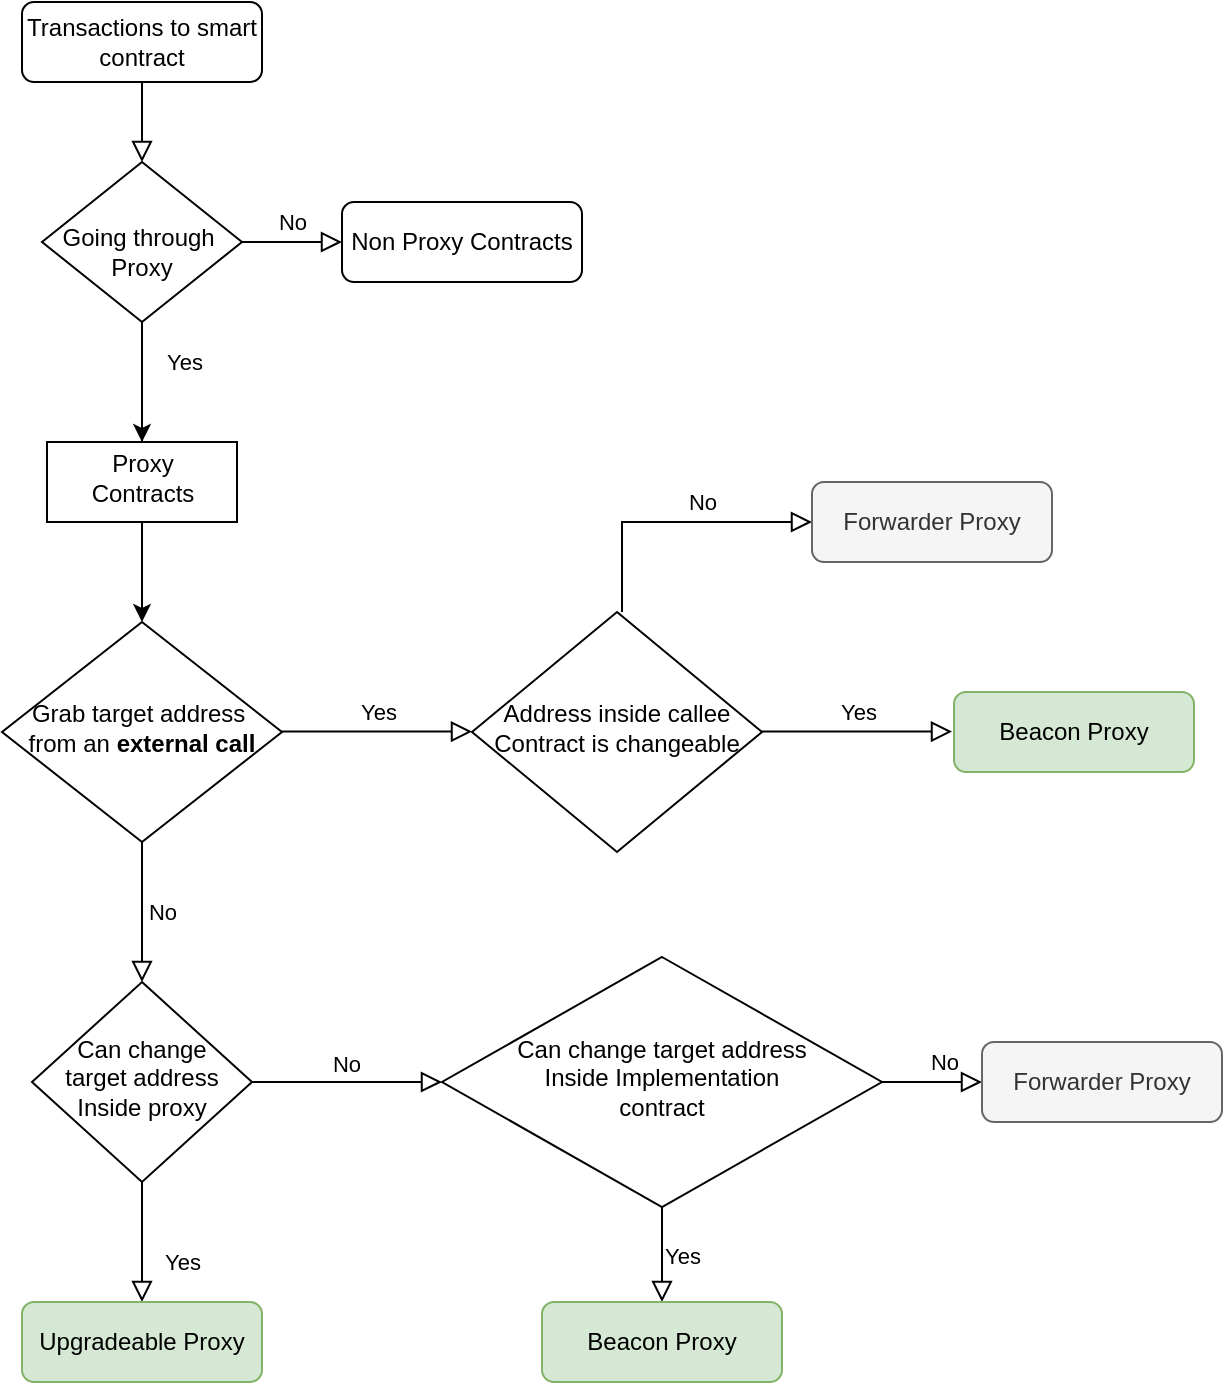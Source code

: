 <mxfile version="15.5.5" type="device"><diagram id="C5RBs43oDa-KdzZeNtuy" name="Page-1"><mxGraphModel dx="1594" dy="911" grid="1" gridSize="10" guides="1" tooltips="1" connect="1" arrows="1" fold="1" page="1" pageScale="1" pageWidth="827" pageHeight="1169" math="0" shadow="0"><root><mxCell id="WIyWlLk6GJQsqaUBKTNV-0"/><mxCell id="WIyWlLk6GJQsqaUBKTNV-1" parent="WIyWlLk6GJQsqaUBKTNV-0"/><mxCell id="WIyWlLk6GJQsqaUBKTNV-2" value="" style="rounded=0;html=1;jettySize=auto;orthogonalLoop=1;fontSize=11;endArrow=block;endFill=0;endSize=8;strokeWidth=1;shadow=0;labelBackgroundColor=none;edgeStyle=orthogonalEdgeStyle;" parent="WIyWlLk6GJQsqaUBKTNV-1" source="WIyWlLk6GJQsqaUBKTNV-3" target="WIyWlLk6GJQsqaUBKTNV-6" edge="1"><mxGeometry relative="1" as="geometry"/></mxCell><mxCell id="WIyWlLk6GJQsqaUBKTNV-3" value="Transactions to smart contract" style="rounded=1;whiteSpace=wrap;html=1;fontSize=12;glass=0;strokeWidth=1;shadow=0;" parent="WIyWlLk6GJQsqaUBKTNV-1" vertex="1"><mxGeometry x="160" y="80" width="120" height="40" as="geometry"/></mxCell><mxCell id="WIyWlLk6GJQsqaUBKTNV-5" value="No" style="edgeStyle=orthogonalEdgeStyle;rounded=0;html=1;jettySize=auto;orthogonalLoop=1;fontSize=11;endArrow=block;endFill=0;endSize=8;strokeWidth=1;shadow=0;labelBackgroundColor=none;" parent="WIyWlLk6GJQsqaUBKTNV-1" source="WIyWlLk6GJQsqaUBKTNV-6" target="WIyWlLk6GJQsqaUBKTNV-7" edge="1"><mxGeometry y="10" relative="1" as="geometry"><mxPoint as="offset"/></mxGeometry></mxCell><mxCell id="xbiu2Ep32MkgDoMg4cfs-4" value="" style="edgeStyle=orthogonalEdgeStyle;rounded=0;orthogonalLoop=1;jettySize=auto;html=1;" edge="1" parent="WIyWlLk6GJQsqaUBKTNV-1" source="WIyWlLk6GJQsqaUBKTNV-6" target="xbiu2Ep32MkgDoMg4cfs-3"><mxGeometry relative="1" as="geometry"/></mxCell><mxCell id="WIyWlLk6GJQsqaUBKTNV-6" value="&lt;br&gt;Going through&amp;nbsp;&lt;br&gt;Proxy" style="rhombus;whiteSpace=wrap;html=1;shadow=0;fontFamily=Helvetica;fontSize=12;align=center;strokeWidth=1;spacing=6;spacingTop=-4;" parent="WIyWlLk6GJQsqaUBKTNV-1" vertex="1"><mxGeometry x="170" y="160" width="100" height="80" as="geometry"/></mxCell><mxCell id="WIyWlLk6GJQsqaUBKTNV-7" value="Non Proxy Contracts" style="rounded=1;whiteSpace=wrap;html=1;fontSize=12;glass=0;strokeWidth=1;shadow=0;" parent="WIyWlLk6GJQsqaUBKTNV-1" vertex="1"><mxGeometry x="320" y="180" width="120" height="40" as="geometry"/></mxCell><mxCell id="WIyWlLk6GJQsqaUBKTNV-8" value="Yes" style="rounded=0;html=1;jettySize=auto;orthogonalLoop=1;fontSize=11;endArrow=block;endFill=0;endSize=8;strokeWidth=1;shadow=0;labelBackgroundColor=none;edgeStyle=orthogonalEdgeStyle;" parent="WIyWlLk6GJQsqaUBKTNV-1" source="WIyWlLk6GJQsqaUBKTNV-10" target="WIyWlLk6GJQsqaUBKTNV-11" edge="1"><mxGeometry x="0.333" y="20" relative="1" as="geometry"><mxPoint as="offset"/></mxGeometry></mxCell><mxCell id="WIyWlLk6GJQsqaUBKTNV-9" value="No" style="edgeStyle=orthogonalEdgeStyle;rounded=0;html=1;jettySize=auto;orthogonalLoop=1;fontSize=11;endArrow=block;endFill=0;endSize=8;strokeWidth=1;shadow=0;labelBackgroundColor=none;" parent="WIyWlLk6GJQsqaUBKTNV-1" source="WIyWlLk6GJQsqaUBKTNV-10" edge="1"><mxGeometry y="10" relative="1" as="geometry"><mxPoint as="offset"/><mxPoint x="370" y="620" as="targetPoint"/></mxGeometry></mxCell><mxCell id="WIyWlLk6GJQsqaUBKTNV-10" value="Can change &lt;br&gt;target address&lt;br&gt;Inside proxy" style="rhombus;whiteSpace=wrap;html=1;shadow=0;fontFamily=Helvetica;fontSize=12;align=center;strokeWidth=1;spacing=6;spacingTop=-4;" parent="WIyWlLk6GJQsqaUBKTNV-1" vertex="1"><mxGeometry x="165" y="570" width="110" height="100" as="geometry"/></mxCell><mxCell id="WIyWlLk6GJQsqaUBKTNV-11" value="Upgradeable Proxy" style="rounded=1;whiteSpace=wrap;html=1;fontSize=12;glass=0;strokeWidth=1;shadow=0;fillColor=#d5e8d4;strokeColor=#82b366;" parent="WIyWlLk6GJQsqaUBKTNV-1" vertex="1"><mxGeometry x="160" y="730" width="120" height="40" as="geometry"/></mxCell><mxCell id="xbiu2Ep32MkgDoMg4cfs-14" value="" style="edgeStyle=orthogonalEdgeStyle;rounded=0;orthogonalLoop=1;jettySize=auto;html=1;fontSize=11;" edge="1" parent="WIyWlLk6GJQsqaUBKTNV-1" source="xbiu2Ep32MkgDoMg4cfs-3" target="xbiu2Ep32MkgDoMg4cfs-13"><mxGeometry relative="1" as="geometry"/></mxCell><mxCell id="xbiu2Ep32MkgDoMg4cfs-3" value="Proxy Contracts" style="whiteSpace=wrap;html=1;shadow=0;strokeWidth=1;spacing=6;spacingTop=-4;" vertex="1" parent="WIyWlLk6GJQsqaUBKTNV-1"><mxGeometry x="172.5" y="300" width="95" height="40" as="geometry"/></mxCell><mxCell id="xbiu2Ep32MkgDoMg4cfs-5" value="" style="rounded=0;html=1;jettySize=auto;orthogonalLoop=1;fontSize=11;endArrow=none;endFill=0;endSize=8;strokeWidth=1;shadow=0;labelBackgroundColor=none;edgeStyle=orthogonalEdgeStyle;" edge="1" parent="WIyWlLk6GJQsqaUBKTNV-1" source="WIyWlLk6GJQsqaUBKTNV-6" target="xbiu2Ep32MkgDoMg4cfs-3"><mxGeometry y="20" relative="1" as="geometry"><mxPoint as="offset"/><mxPoint x="220" y="240" as="sourcePoint"/><mxPoint x="220" y="320" as="targetPoint"/></mxGeometry></mxCell><mxCell id="xbiu2Ep32MkgDoMg4cfs-7" value="&lt;font style=&quot;font-size: 11px&quot;&gt;Yes&lt;/font&gt;" style="text;html=1;align=center;verticalAlign=middle;resizable=0;points=[];autosize=1;strokeColor=none;fillColor=none;" vertex="1" parent="WIyWlLk6GJQsqaUBKTNV-1"><mxGeometry x="226" y="250" width="30" height="20" as="geometry"/></mxCell><mxCell id="xbiu2Ep32MkgDoMg4cfs-13" value="Grab target address&amp;nbsp;&lt;br&gt;from an &lt;b&gt;external call&lt;/b&gt;" style="rhombus;whiteSpace=wrap;html=1;shadow=0;strokeWidth=1;spacing=6;spacingTop=-4;" vertex="1" parent="WIyWlLk6GJQsqaUBKTNV-1"><mxGeometry x="150" y="390" width="140" height="110" as="geometry"/></mxCell><mxCell id="xbiu2Ep32MkgDoMg4cfs-15" value="No" style="edgeStyle=orthogonalEdgeStyle;rounded=0;html=1;jettySize=auto;orthogonalLoop=1;fontSize=11;endArrow=block;endFill=0;endSize=8;strokeWidth=1;shadow=0;labelBackgroundColor=none;exitX=0.5;exitY=1;exitDx=0;exitDy=0;" edge="1" parent="WIyWlLk6GJQsqaUBKTNV-1" source="xbiu2Ep32MkgDoMg4cfs-13" target="WIyWlLk6GJQsqaUBKTNV-10"><mxGeometry y="10" relative="1" as="geometry"><mxPoint as="offset"/><mxPoint x="285" y="585" as="sourcePoint"/><mxPoint x="220" y="530" as="targetPoint"/></mxGeometry></mxCell><mxCell id="xbiu2Ep32MkgDoMg4cfs-17" value="Yes" style="edgeStyle=orthogonalEdgeStyle;rounded=0;html=1;jettySize=auto;orthogonalLoop=1;fontSize=11;endArrow=block;endFill=0;endSize=8;strokeWidth=1;shadow=0;labelBackgroundColor=none;" edge="1" parent="WIyWlLk6GJQsqaUBKTNV-1"><mxGeometry y="10" relative="1" as="geometry"><mxPoint as="offset"/><mxPoint x="290" y="444.76" as="sourcePoint"/><mxPoint x="385" y="444.76" as="targetPoint"/></mxGeometry></mxCell><mxCell id="xbiu2Ep32MkgDoMg4cfs-18" value="Address inside callee&lt;br&gt;Contract is changeable" style="rhombus;whiteSpace=wrap;html=1;shadow=0;strokeWidth=1;spacing=6;spacingTop=-4;" vertex="1" parent="WIyWlLk6GJQsqaUBKTNV-1"><mxGeometry x="385" y="385" width="145" height="120" as="geometry"/></mxCell><mxCell id="xbiu2Ep32MkgDoMg4cfs-21" value="Yes" style="edgeStyle=orthogonalEdgeStyle;rounded=0;html=1;jettySize=auto;orthogonalLoop=1;fontSize=11;endArrow=block;endFill=0;endSize=8;strokeWidth=1;shadow=0;labelBackgroundColor=none;" edge="1" parent="WIyWlLk6GJQsqaUBKTNV-1"><mxGeometry y="10" relative="1" as="geometry"><mxPoint as="offset"/><mxPoint x="530" y="444.76" as="sourcePoint"/><mxPoint x="625" y="444.76" as="targetPoint"/></mxGeometry></mxCell><mxCell id="xbiu2Ep32MkgDoMg4cfs-22" value="Beacon Proxy" style="rounded=1;whiteSpace=wrap;html=1;fontSize=12;glass=0;strokeWidth=1;shadow=0;fillColor=#d5e8d4;strokeColor=#82b366;" vertex="1" parent="WIyWlLk6GJQsqaUBKTNV-1"><mxGeometry x="626" y="425" width="120" height="40" as="geometry"/></mxCell><mxCell id="xbiu2Ep32MkgDoMg4cfs-23" value="No" style="edgeStyle=orthogonalEdgeStyle;rounded=0;html=1;jettySize=auto;orthogonalLoop=1;fontSize=11;endArrow=block;endFill=0;endSize=8;strokeWidth=1;shadow=0;labelBackgroundColor=none;" edge="1" parent="WIyWlLk6GJQsqaUBKTNV-1"><mxGeometry x="0.214" y="10" relative="1" as="geometry"><mxPoint as="offset"/><mxPoint x="460" y="385" as="sourcePoint"/><mxPoint x="555" y="340" as="targetPoint"/><Array as="points"><mxPoint x="460" y="340"/><mxPoint x="555" y="340"/></Array></mxGeometry></mxCell><mxCell id="xbiu2Ep32MkgDoMg4cfs-24" value="Forwarder Proxy" style="rounded=1;whiteSpace=wrap;html=1;fontSize=12;glass=0;strokeWidth=1;shadow=0;fillColor=#f5f5f5;fontColor=#333333;strokeColor=#666666;" vertex="1" parent="WIyWlLk6GJQsqaUBKTNV-1"><mxGeometry x="555" y="320" width="120" height="40" as="geometry"/></mxCell><mxCell id="xbiu2Ep32MkgDoMg4cfs-26" value="Can change target address&lt;br&gt;Inside Implementation&lt;br&gt;contract" style="rhombus;whiteSpace=wrap;html=1;shadow=0;fontFamily=Helvetica;fontSize=12;align=center;strokeWidth=1;spacing=6;spacingTop=-4;" vertex="1" parent="WIyWlLk6GJQsqaUBKTNV-1"><mxGeometry x="370" y="557.5" width="220" height="125" as="geometry"/></mxCell><mxCell id="xbiu2Ep32MkgDoMg4cfs-27" value="Yes" style="edgeStyle=orthogonalEdgeStyle;rounded=0;html=1;jettySize=auto;orthogonalLoop=1;fontSize=11;endArrow=block;endFill=0;endSize=8;strokeWidth=1;shadow=0;labelBackgroundColor=none;exitX=0.5;exitY=1;exitDx=0;exitDy=0;entryX=0.5;entryY=0;entryDx=0;entryDy=0;" edge="1" parent="WIyWlLk6GJQsqaUBKTNV-1" source="xbiu2Ep32MkgDoMg4cfs-26" target="xbiu2Ep32MkgDoMg4cfs-28"><mxGeometry y="10" relative="1" as="geometry"><mxPoint as="offset"/><mxPoint x="590.0" y="619.66" as="sourcePoint"/><mxPoint x="685.0" y="619.66" as="targetPoint"/></mxGeometry></mxCell><mxCell id="xbiu2Ep32MkgDoMg4cfs-28" value="Beacon Proxy" style="rounded=1;whiteSpace=wrap;html=1;fontSize=12;glass=0;strokeWidth=1;shadow=0;fillColor=#d5e8d4;strokeColor=#82b366;" vertex="1" parent="WIyWlLk6GJQsqaUBKTNV-1"><mxGeometry x="420" y="730" width="120" height="40" as="geometry"/></mxCell><mxCell id="xbiu2Ep32MkgDoMg4cfs-29" value="No" style="edgeStyle=orthogonalEdgeStyle;rounded=0;html=1;jettySize=auto;orthogonalLoop=1;fontSize=11;endArrow=block;endFill=0;endSize=8;strokeWidth=1;shadow=0;labelBackgroundColor=none;exitX=1;exitY=0.5;exitDx=0;exitDy=0;" edge="1" parent="WIyWlLk6GJQsqaUBKTNV-1" source="xbiu2Ep32MkgDoMg4cfs-26"><mxGeometry x="0.214" y="10" relative="1" as="geometry"><mxPoint as="offset"/><mxPoint x="580.0" y="645" as="sourcePoint"/><mxPoint x="640" y="620" as="targetPoint"/><Array as="points"><mxPoint x="640" y="620"/><mxPoint x="640" y="620"/></Array></mxGeometry></mxCell><mxCell id="xbiu2Ep32MkgDoMg4cfs-30" value="Forwarder Proxy" style="rounded=1;whiteSpace=wrap;html=1;fontSize=12;glass=0;strokeWidth=1;shadow=0;fillColor=#f5f5f5;fontColor=#333333;strokeColor=#666666;" vertex="1" parent="WIyWlLk6GJQsqaUBKTNV-1"><mxGeometry x="640" y="600" width="120" height="40" as="geometry"/></mxCell></root></mxGraphModel></diagram></mxfile>
